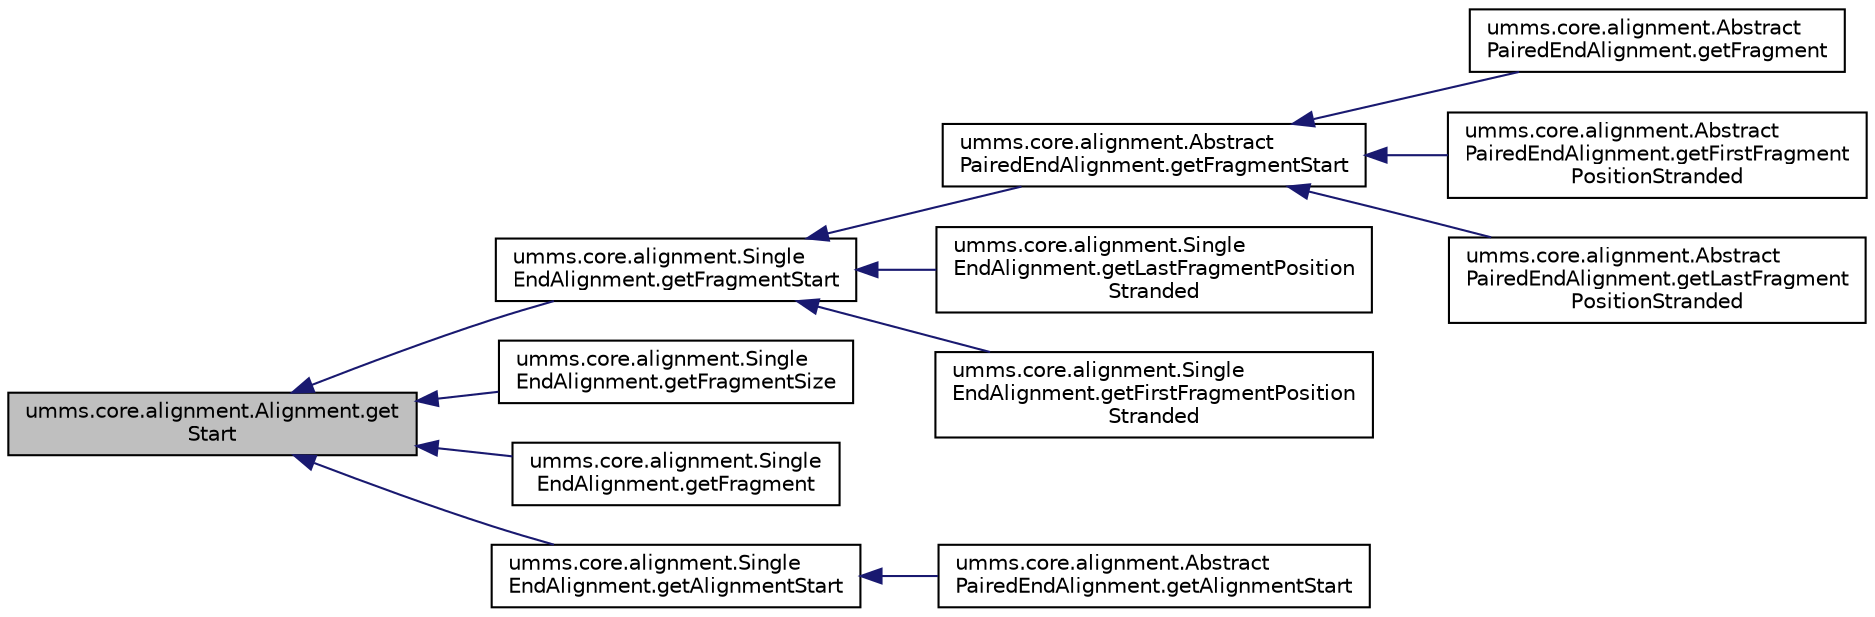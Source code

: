digraph "umms.core.alignment.Alignment.getStart"
{
  edge [fontname="Helvetica",fontsize="10",labelfontname="Helvetica",labelfontsize="10"];
  node [fontname="Helvetica",fontsize="10",shape=record];
  rankdir="LR";
  Node1 [label="umms.core.alignment.Alignment.get\lStart",height=0.2,width=0.4,color="black", fillcolor="grey75", style="filled" fontcolor="black"];
  Node1 -> Node2 [dir="back",color="midnightblue",fontsize="10",style="solid"];
  Node2 [label="umms.core.alignment.Single\lEndAlignment.getFragmentStart",height=0.2,width=0.4,color="black", fillcolor="white", style="filled",URL="$classumms_1_1core_1_1alignment_1_1_single_end_alignment.html#a8cc3012be5d52c863d56b719ded4f4d7"];
  Node2 -> Node3 [dir="back",color="midnightblue",fontsize="10",style="solid"];
  Node3 [label="umms.core.alignment.Abstract\lPairedEndAlignment.getFragmentStart",height=0.2,width=0.4,color="black", fillcolor="white", style="filled",URL="$classumms_1_1core_1_1alignment_1_1_abstract_paired_end_alignment.html#a64eda682e150d7be478dadb30ec43c56"];
  Node3 -> Node4 [dir="back",color="midnightblue",fontsize="10",style="solid"];
  Node4 [label="umms.core.alignment.Abstract\lPairedEndAlignment.getFragment",height=0.2,width=0.4,color="black", fillcolor="white", style="filled",URL="$classumms_1_1core_1_1alignment_1_1_abstract_paired_end_alignment.html#a210850190a8e4e98c2ce56c842f0b80e"];
  Node3 -> Node5 [dir="back",color="midnightblue",fontsize="10",style="solid"];
  Node5 [label="umms.core.alignment.Abstract\lPairedEndAlignment.getFirstFragment\lPositionStranded",height=0.2,width=0.4,color="black", fillcolor="white", style="filled",URL="$classumms_1_1core_1_1alignment_1_1_abstract_paired_end_alignment.html#a6a0100ecd7ccbbfa99b2fdbce249264b"];
  Node3 -> Node6 [dir="back",color="midnightblue",fontsize="10",style="solid"];
  Node6 [label="umms.core.alignment.Abstract\lPairedEndAlignment.getLastFragment\lPositionStranded",height=0.2,width=0.4,color="black", fillcolor="white", style="filled",URL="$classumms_1_1core_1_1alignment_1_1_abstract_paired_end_alignment.html#a74011edfb3ccb6915bea34da9d73e3c7"];
  Node2 -> Node7 [dir="back",color="midnightblue",fontsize="10",style="solid"];
  Node7 [label="umms.core.alignment.Single\lEndAlignment.getLastFragmentPosition\lStranded",height=0.2,width=0.4,color="black", fillcolor="white", style="filled",URL="$classumms_1_1core_1_1alignment_1_1_single_end_alignment.html#a7ab034b249df1e27ea154af3993e55e7"];
  Node2 -> Node8 [dir="back",color="midnightblue",fontsize="10",style="solid"];
  Node8 [label="umms.core.alignment.Single\lEndAlignment.getFirstFragmentPosition\lStranded",height=0.2,width=0.4,color="black", fillcolor="white", style="filled",URL="$classumms_1_1core_1_1alignment_1_1_single_end_alignment.html#ac9e20c5185b1732fc1fbcd66c670cff0"];
  Node1 -> Node9 [dir="back",color="midnightblue",fontsize="10",style="solid"];
  Node9 [label="umms.core.alignment.Single\lEndAlignment.getFragmentSize",height=0.2,width=0.4,color="black", fillcolor="white", style="filled",URL="$classumms_1_1core_1_1alignment_1_1_single_end_alignment.html#a2afaffd724b67924c4eb259457307c76"];
  Node1 -> Node10 [dir="back",color="midnightblue",fontsize="10",style="solid"];
  Node10 [label="umms.core.alignment.Single\lEndAlignment.getFragment",height=0.2,width=0.4,color="black", fillcolor="white", style="filled",URL="$classumms_1_1core_1_1alignment_1_1_single_end_alignment.html#a4bfe393bea33fbdd9f36beb72d226afc"];
  Node1 -> Node11 [dir="back",color="midnightblue",fontsize="10",style="solid"];
  Node11 [label="umms.core.alignment.Single\lEndAlignment.getAlignmentStart",height=0.2,width=0.4,color="black", fillcolor="white", style="filled",URL="$classumms_1_1core_1_1alignment_1_1_single_end_alignment.html#a9f7d7609476d41c9cff235e581fa4ef1"];
  Node11 -> Node12 [dir="back",color="midnightblue",fontsize="10",style="solid"];
  Node12 [label="umms.core.alignment.Abstract\lPairedEndAlignment.getAlignmentStart",height=0.2,width=0.4,color="black", fillcolor="white", style="filled",URL="$classumms_1_1core_1_1alignment_1_1_abstract_paired_end_alignment.html#a287e7b5c0d789621212961e9a2dac052"];
}
